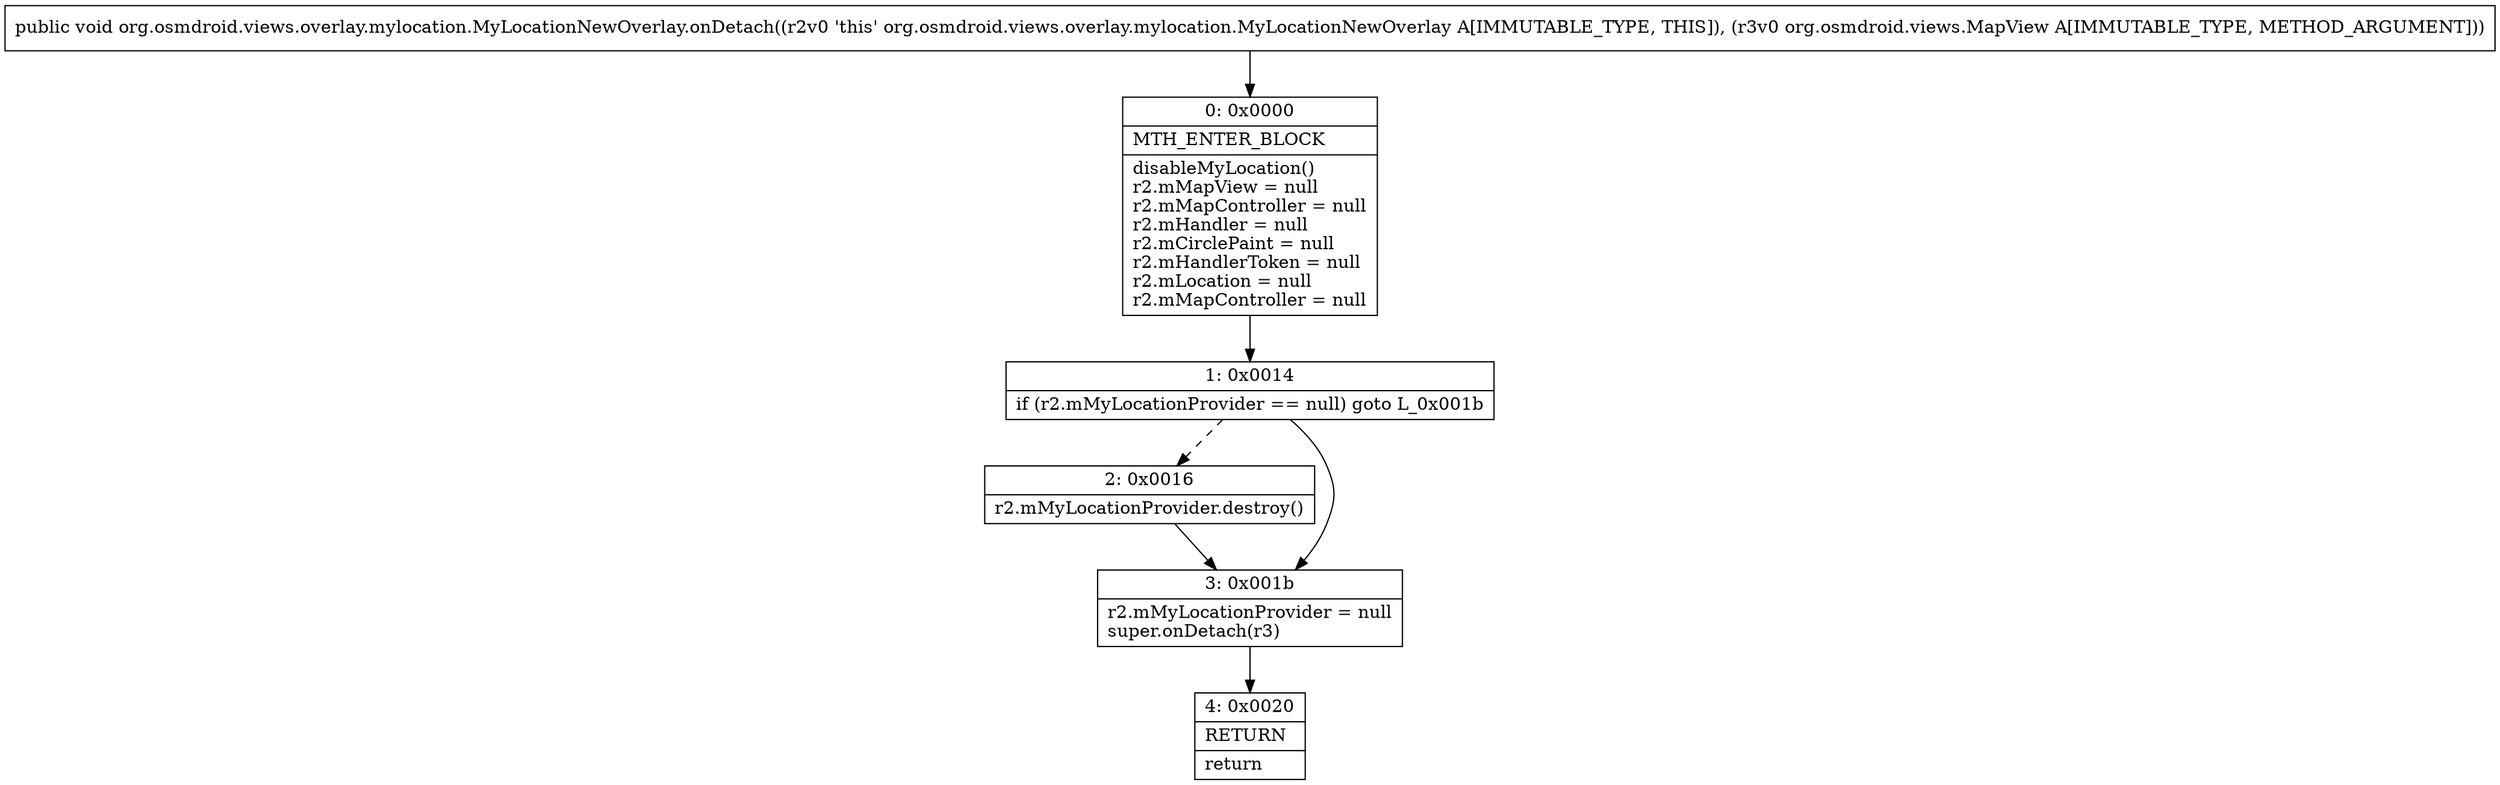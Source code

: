 digraph "CFG fororg.osmdroid.views.overlay.mylocation.MyLocationNewOverlay.onDetach(Lorg\/osmdroid\/views\/MapView;)V" {
Node_0 [shape=record,label="{0\:\ 0x0000|MTH_ENTER_BLOCK\l|disableMyLocation()\lr2.mMapView = null\lr2.mMapController = null\lr2.mHandler = null\lr2.mCirclePaint = null\lr2.mHandlerToken = null\lr2.mLocation = null\lr2.mMapController = null\l}"];
Node_1 [shape=record,label="{1\:\ 0x0014|if (r2.mMyLocationProvider == null) goto L_0x001b\l}"];
Node_2 [shape=record,label="{2\:\ 0x0016|r2.mMyLocationProvider.destroy()\l}"];
Node_3 [shape=record,label="{3\:\ 0x001b|r2.mMyLocationProvider = null\lsuper.onDetach(r3)\l}"];
Node_4 [shape=record,label="{4\:\ 0x0020|RETURN\l|return\l}"];
MethodNode[shape=record,label="{public void org.osmdroid.views.overlay.mylocation.MyLocationNewOverlay.onDetach((r2v0 'this' org.osmdroid.views.overlay.mylocation.MyLocationNewOverlay A[IMMUTABLE_TYPE, THIS]), (r3v0 org.osmdroid.views.MapView A[IMMUTABLE_TYPE, METHOD_ARGUMENT])) }"];
MethodNode -> Node_0;
Node_0 -> Node_1;
Node_1 -> Node_2[style=dashed];
Node_1 -> Node_3;
Node_2 -> Node_3;
Node_3 -> Node_4;
}

